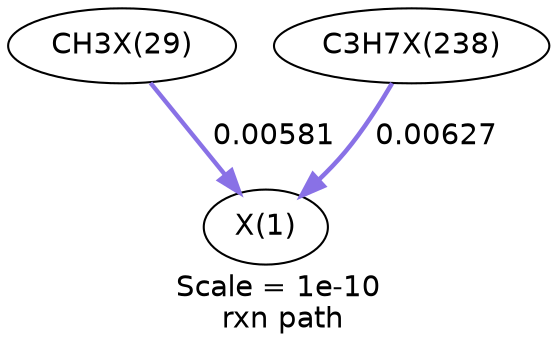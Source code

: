 digraph reaction_paths {
center=1;
s102 -> s98[fontname="Helvetica", style="setlinewidth(2.11)", arrowsize=1.06, color="0.7, 0.506, 0.9"
, label=" 0.00581"];
s131 -> s98[fontname="Helvetica", style="setlinewidth(2.17)", arrowsize=1.09, color="0.7, 0.506, 0.9"
, label=" 0.00627"];
s98 [ fontname="Helvetica", label="X(1)"];
s102 [ fontname="Helvetica", label="CH3X(29)"];
s131 [ fontname="Helvetica", label="C3H7X(238)"];
 label = "Scale = 1e-10\l rxn path";
 fontname = "Helvetica";
}
